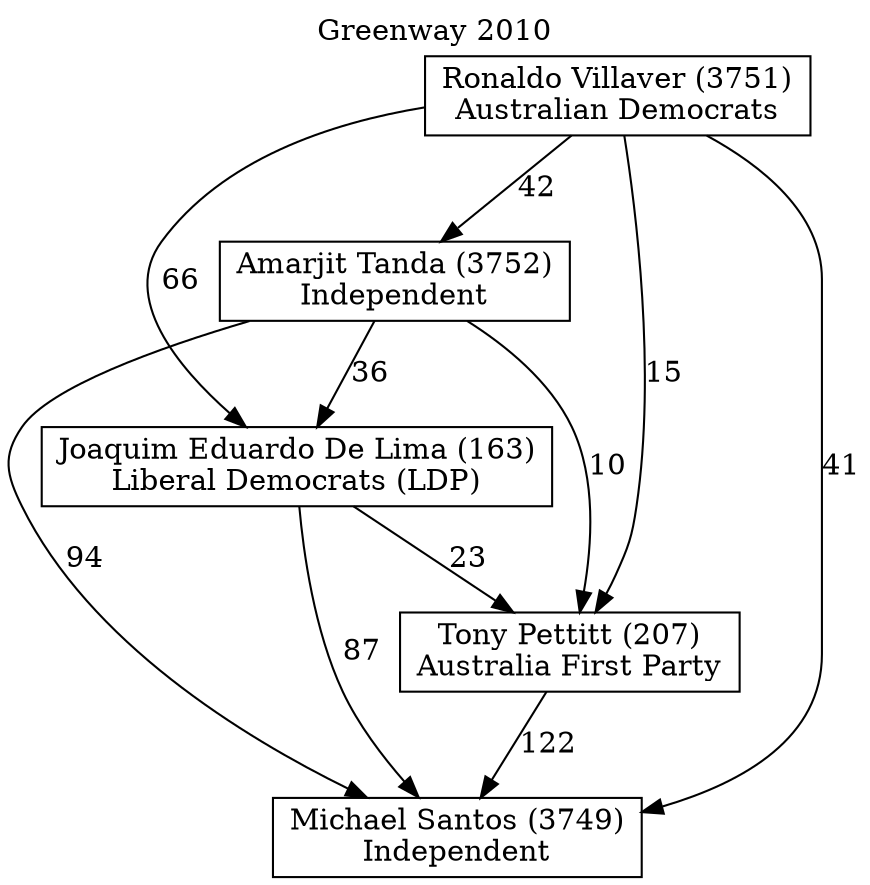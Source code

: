 // House preference flow
digraph "Michael Santos (3749)_Greenway_2010" {
	graph [label="Greenway 2010" labelloc=t mclimit=10]
	node [shape=box]
	"Michael Santos (3749)" [label="Michael Santos (3749)
Independent"]
	"Tony Pettitt (207)" [label="Tony Pettitt (207)
Australia First Party"]
	"Joaquim Eduardo De Lima (163)" [label="Joaquim Eduardo De Lima (163)
Liberal Democrats (LDP)"]
	"Amarjit Tanda (3752)" [label="Amarjit Tanda (3752)
Independent"]
	"Ronaldo Villaver (3751)" [label="Ronaldo Villaver (3751)
Australian Democrats"]
	"Tony Pettitt (207)" -> "Michael Santos (3749)" [label=122]
	"Joaquim Eduardo De Lima (163)" -> "Tony Pettitt (207)" [label=23]
	"Amarjit Tanda (3752)" -> "Joaquim Eduardo De Lima (163)" [label=36]
	"Ronaldo Villaver (3751)" -> "Amarjit Tanda (3752)" [label=42]
	"Joaquim Eduardo De Lima (163)" -> "Michael Santos (3749)" [label=87]
	"Amarjit Tanda (3752)" -> "Michael Santos (3749)" [label=94]
	"Ronaldo Villaver (3751)" -> "Michael Santos (3749)" [label=41]
	"Ronaldo Villaver (3751)" -> "Joaquim Eduardo De Lima (163)" [label=66]
	"Amarjit Tanda (3752)" -> "Tony Pettitt (207)" [label=10]
	"Ronaldo Villaver (3751)" -> "Tony Pettitt (207)" [label=15]
}
